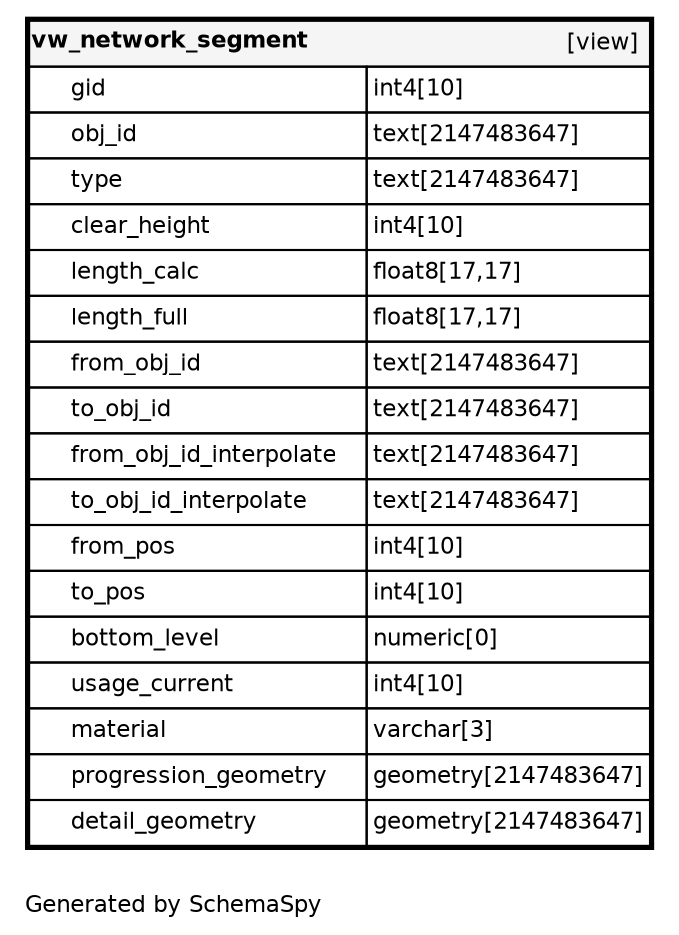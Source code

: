 digraph "oneDegreeRelationshipsDiagram" {
  graph [    rankdir="RL"    bgcolor="#ffffff"    label="\nGenerated by SchemaSpy"    labeljust="l"    nodesep="0.18"    ranksep="0.46"    fontname="Helvetica"    fontsize="11"    ration="compress"  ];  node [    fontname="Helvetica"    fontsize="11"    shape="plaintext"  ];  edge [    arrowsize="0.8"  ];
  "vw_network_segment" [
   label=<
    <TABLE BORDER="2" CELLBORDER="1" CELLSPACING="0" BGCOLOR="#ffffff">
      <TR><TD COLSPAN="4"  BGCOLOR="#f5f5f5"><TABLE BORDER="0" CELLSPACING="0"><TR><TD ALIGN="LEFT" FIXEDSIZE="TRUE" WIDTH="129" HEIGHT="16"><B>vw_network_segment</B></TD><TD ALIGN="RIGHT">[view]</TD></TR></TABLE></TD></TR>
      <TR><TD PORT="gid" COLSPAN="2" ALIGN="LEFT"><TABLE BORDER="0" CELLSPACING="0" ALIGN="LEFT"><TR ALIGN="LEFT"><TD ALIGN="LEFT" FIXEDSIZE="TRUE" WIDTH="15" HEIGHT="16"></TD><TD ALIGN="LEFT" FIXEDSIZE="TRUE" WIDTH="141" HEIGHT="16">gid</TD></TR></TABLE></TD><TD PORT="gid.type" ALIGN="LEFT">int4[10]</TD></TR>
      <TR><TD PORT="obj_id" COLSPAN="2" ALIGN="LEFT"><TABLE BORDER="0" CELLSPACING="0" ALIGN="LEFT"><TR ALIGN="LEFT"><TD ALIGN="LEFT" FIXEDSIZE="TRUE" WIDTH="15" HEIGHT="16"></TD><TD ALIGN="LEFT" FIXEDSIZE="TRUE" WIDTH="141" HEIGHT="16">obj_id</TD></TR></TABLE></TD><TD PORT="obj_id.type" ALIGN="LEFT">text[2147483647]</TD></TR>
      <TR><TD PORT="type" COLSPAN="2" ALIGN="LEFT"><TABLE BORDER="0" CELLSPACING="0" ALIGN="LEFT"><TR ALIGN="LEFT"><TD ALIGN="LEFT" FIXEDSIZE="TRUE" WIDTH="15" HEIGHT="16"></TD><TD ALIGN="LEFT" FIXEDSIZE="TRUE" WIDTH="141" HEIGHT="16">type</TD></TR></TABLE></TD><TD PORT="type.type" ALIGN="LEFT">text[2147483647]</TD></TR>
      <TR><TD PORT="clear_height" COLSPAN="2" ALIGN="LEFT"><TABLE BORDER="0" CELLSPACING="0" ALIGN="LEFT"><TR ALIGN="LEFT"><TD ALIGN="LEFT" FIXEDSIZE="TRUE" WIDTH="15" HEIGHT="16"></TD><TD ALIGN="LEFT" FIXEDSIZE="TRUE" WIDTH="141" HEIGHT="16">clear_height</TD></TR></TABLE></TD><TD PORT="clear_height.type" ALIGN="LEFT">int4[10]</TD></TR>
      <TR><TD PORT="length_calc" COLSPAN="2" ALIGN="LEFT"><TABLE BORDER="0" CELLSPACING="0" ALIGN="LEFT"><TR ALIGN="LEFT"><TD ALIGN="LEFT" FIXEDSIZE="TRUE" WIDTH="15" HEIGHT="16"></TD><TD ALIGN="LEFT" FIXEDSIZE="TRUE" WIDTH="141" HEIGHT="16">length_calc</TD></TR></TABLE></TD><TD PORT="length_calc.type" ALIGN="LEFT">float8[17,17]</TD></TR>
      <TR><TD PORT="length_full" COLSPAN="2" ALIGN="LEFT"><TABLE BORDER="0" CELLSPACING="0" ALIGN="LEFT"><TR ALIGN="LEFT"><TD ALIGN="LEFT" FIXEDSIZE="TRUE" WIDTH="15" HEIGHT="16"></TD><TD ALIGN="LEFT" FIXEDSIZE="TRUE" WIDTH="141" HEIGHT="16">length_full</TD></TR></TABLE></TD><TD PORT="length_full.type" ALIGN="LEFT">float8[17,17]</TD></TR>
      <TR><TD PORT="from_obj_id" COLSPAN="2" ALIGN="LEFT"><TABLE BORDER="0" CELLSPACING="0" ALIGN="LEFT"><TR ALIGN="LEFT"><TD ALIGN="LEFT" FIXEDSIZE="TRUE" WIDTH="15" HEIGHT="16"></TD><TD ALIGN="LEFT" FIXEDSIZE="TRUE" WIDTH="141" HEIGHT="16">from_obj_id</TD></TR></TABLE></TD><TD PORT="from_obj_id.type" ALIGN="LEFT">text[2147483647]</TD></TR>
      <TR><TD PORT="to_obj_id" COLSPAN="2" ALIGN="LEFT"><TABLE BORDER="0" CELLSPACING="0" ALIGN="LEFT"><TR ALIGN="LEFT"><TD ALIGN="LEFT" FIXEDSIZE="TRUE" WIDTH="15" HEIGHT="16"></TD><TD ALIGN="LEFT" FIXEDSIZE="TRUE" WIDTH="141" HEIGHT="16">to_obj_id</TD></TR></TABLE></TD><TD PORT="to_obj_id.type" ALIGN="LEFT">text[2147483647]</TD></TR>
      <TR><TD PORT="from_obj_id_interpolate" COLSPAN="2" ALIGN="LEFT"><TABLE BORDER="0" CELLSPACING="0" ALIGN="LEFT"><TR ALIGN="LEFT"><TD ALIGN="LEFT" FIXEDSIZE="TRUE" WIDTH="15" HEIGHT="16"></TD><TD ALIGN="LEFT" FIXEDSIZE="TRUE" WIDTH="141" HEIGHT="16">from_obj_id_interpolate</TD></TR></TABLE></TD><TD PORT="from_obj_id_interpolate.type" ALIGN="LEFT">text[2147483647]</TD></TR>
      <TR><TD PORT="to_obj_id_interpolate" COLSPAN="2" ALIGN="LEFT"><TABLE BORDER="0" CELLSPACING="0" ALIGN="LEFT"><TR ALIGN="LEFT"><TD ALIGN="LEFT" FIXEDSIZE="TRUE" WIDTH="15" HEIGHT="16"></TD><TD ALIGN="LEFT" FIXEDSIZE="TRUE" WIDTH="141" HEIGHT="16">to_obj_id_interpolate</TD></TR></TABLE></TD><TD PORT="to_obj_id_interpolate.type" ALIGN="LEFT">text[2147483647]</TD></TR>
      <TR><TD PORT="from_pos" COLSPAN="2" ALIGN="LEFT"><TABLE BORDER="0" CELLSPACING="0" ALIGN="LEFT"><TR ALIGN="LEFT"><TD ALIGN="LEFT" FIXEDSIZE="TRUE" WIDTH="15" HEIGHT="16"></TD><TD ALIGN="LEFT" FIXEDSIZE="TRUE" WIDTH="141" HEIGHT="16">from_pos</TD></TR></TABLE></TD><TD PORT="from_pos.type" ALIGN="LEFT">int4[10]</TD></TR>
      <TR><TD PORT="to_pos" COLSPAN="2" ALIGN="LEFT"><TABLE BORDER="0" CELLSPACING="0" ALIGN="LEFT"><TR ALIGN="LEFT"><TD ALIGN="LEFT" FIXEDSIZE="TRUE" WIDTH="15" HEIGHT="16"></TD><TD ALIGN="LEFT" FIXEDSIZE="TRUE" WIDTH="141" HEIGHT="16">to_pos</TD></TR></TABLE></TD><TD PORT="to_pos.type" ALIGN="LEFT">int4[10]</TD></TR>
      <TR><TD PORT="bottom_level" COLSPAN="2" ALIGN="LEFT"><TABLE BORDER="0" CELLSPACING="0" ALIGN="LEFT"><TR ALIGN="LEFT"><TD ALIGN="LEFT" FIXEDSIZE="TRUE" WIDTH="15" HEIGHT="16"></TD><TD ALIGN="LEFT" FIXEDSIZE="TRUE" WIDTH="141" HEIGHT="16">bottom_level</TD></TR></TABLE></TD><TD PORT="bottom_level.type" ALIGN="LEFT">numeric[0]</TD></TR>
      <TR><TD PORT="usage_current" COLSPAN="2" ALIGN="LEFT"><TABLE BORDER="0" CELLSPACING="0" ALIGN="LEFT"><TR ALIGN="LEFT"><TD ALIGN="LEFT" FIXEDSIZE="TRUE" WIDTH="15" HEIGHT="16"></TD><TD ALIGN="LEFT" FIXEDSIZE="TRUE" WIDTH="141" HEIGHT="16">usage_current</TD></TR></TABLE></TD><TD PORT="usage_current.type" ALIGN="LEFT">int4[10]</TD></TR>
      <TR><TD PORT="material" COLSPAN="2" ALIGN="LEFT"><TABLE BORDER="0" CELLSPACING="0" ALIGN="LEFT"><TR ALIGN="LEFT"><TD ALIGN="LEFT" FIXEDSIZE="TRUE" WIDTH="15" HEIGHT="16"></TD><TD ALIGN="LEFT" FIXEDSIZE="TRUE" WIDTH="141" HEIGHT="16">material</TD></TR></TABLE></TD><TD PORT="material.type" ALIGN="LEFT">varchar[3]</TD></TR>
      <TR><TD PORT="progression_geometry" COLSPAN="2" ALIGN="LEFT"><TABLE BORDER="0" CELLSPACING="0" ALIGN="LEFT"><TR ALIGN="LEFT"><TD ALIGN="LEFT" FIXEDSIZE="TRUE" WIDTH="15" HEIGHT="16"></TD><TD ALIGN="LEFT" FIXEDSIZE="TRUE" WIDTH="141" HEIGHT="16">progression_geometry</TD></TR></TABLE></TD><TD PORT="progression_geometry.type" ALIGN="LEFT">geometry[2147483647]</TD></TR>
      <TR><TD PORT="detail_geometry" COLSPAN="2" ALIGN="LEFT"><TABLE BORDER="0" CELLSPACING="0" ALIGN="LEFT"><TR ALIGN="LEFT"><TD ALIGN="LEFT" FIXEDSIZE="TRUE" WIDTH="15" HEIGHT="16"></TD><TD ALIGN="LEFT" FIXEDSIZE="TRUE" WIDTH="141" HEIGHT="16">detail_geometry</TD></TR></TABLE></TD><TD PORT="detail_geometry.type" ALIGN="LEFT">geometry[2147483647]</TD></TR>
    </TABLE>>
    URL="../../tables/vw_network_segment.html"
    target="_top"
    tooltip="vw_network_segment"
  ];
}
